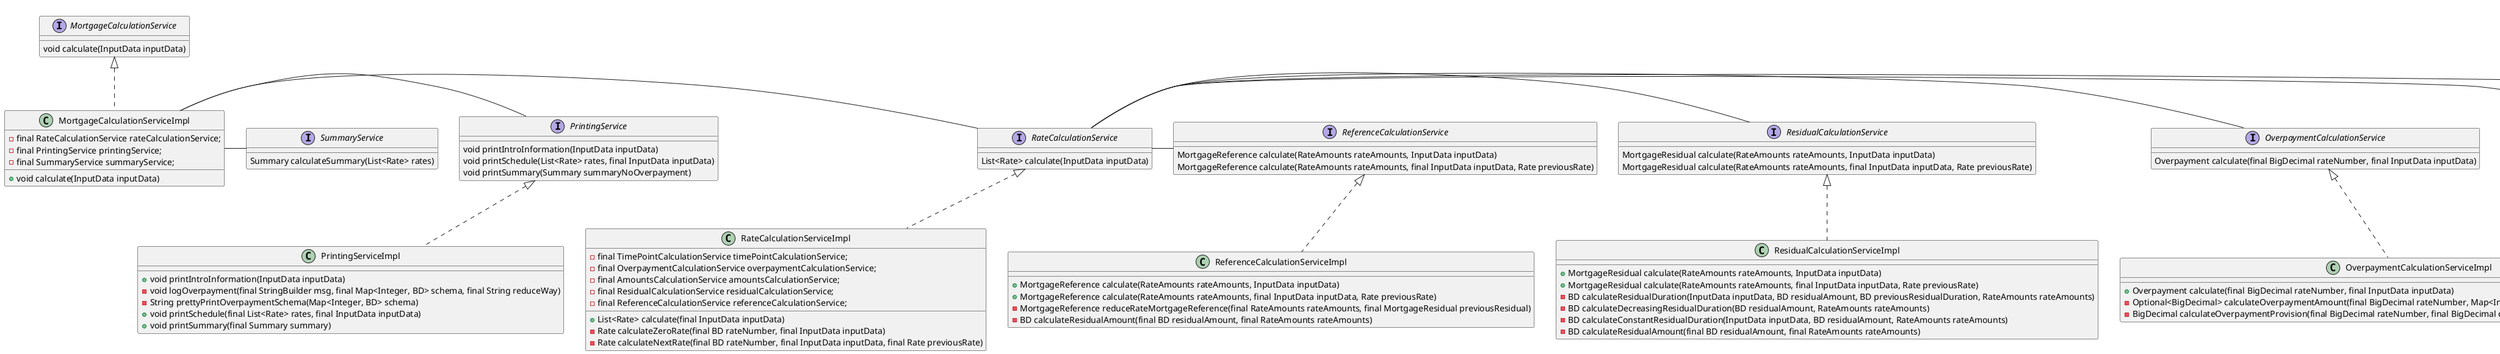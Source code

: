 @startuml
interface AmountsCalculationService{
RateAmounts calculate(final InputData inputData, final Overpayment overpayment)
RateAmounts calculate(final InputData inputData, final Overpayment overpayment, final Rate previousRate);
{static} BD calculateInterestAmount(final BD residualAmount, final BD interestPercentValue)
{static} BD calculateQ(final BD interestPercent)
{static} BD compareCapitalWithResidual(final BD capitalAmount, final BD residualAmount)
}
class AmountsCalculationServiceImpl implements AmountsCalculationService {
+ RateAmounts calculate(final InputData inputData, final Overpayment overpayment)
+ RateAmounts calculate(final InputData inputData, final Overpayment overpayment, final Rate previousRate)
- BD calculateConstantRateAmount(final BD q, final BD interestAmount, final BD residualAmount, final BD referenceAmount, final BD referenceDuration)
- BD compareRateWithResidual(final BD rateAmount, final BD interestAmount, final BD residualAmount)
}
AmountsCalculationService - ConstantAmountsCalculationService
AmountsCalculationService - DecreasingAmountsCalculationService



interface ConstantAmountsCalculationService {
RateAmounts calculate(InputData inputData, Overpayment overpayment)
RateAmounts calculate(InputData inputData, Overpayment overpayment, Rate previousRate)
}
class ConstantAmountsCalculationServiceImpl implements ConstantAmountsCalculationService{
+ RateAmounts calculate(final InputData inputData, final Overpayment overpayment)
+ RateAmounts calculate(final InputData inputData, final Overpayment overpayment, final Rate previousRate)
- BD calculateConstantRateAmount(final BD q, final BD interestAmount, final BD residualAmount, final BD referenceAmount, final BD referenceDuration)
- BD compareRateWithResidual(final BD rateAmount, final BD interestAmount, final BD residualAmount)
}



interface DecreasingAmountsCalculationService{
RateAmounts calculate(InputData inputData, Overpayment overpayment)
RateAmounts calculate(InputData inputData, Overpayment overpayment, Rate previousRate)
}
class DecreasingAmountsCalculationServiceImpl implements DecreasingAmountsCalculationService {
+ RateAmounts calculate(final InputData inputData, final Overpayment overpayment)
+ RateAmounts calculate(final InputData inputData, final Overpayment overpayment, final Rate previousRate)
- BD calculateDecreasingCapitalAmount(final BD residualAmount, final BD residualDuration)
}



interface Function{
BD calculate(Rate rate)
}


interface MortgageCalculationService {
void calculate(InputData inputData)
}
class MortgageCalculationServiceImpl implements MortgageCalculationService {
- final RateCalculationService rateCalculationService;
- final PrintingService printingService;
- final SummaryService summaryService;
+ void calculate(InputData inputData)
}
MortgageCalculationServiceImpl - RateCalculationService
MortgageCalculationServiceImpl - PrintingService
MortgageCalculationServiceImpl - SummaryService


interface OverpaymentCalculationService {
Overpayment calculate(final BigDecimal rateNumber, final InputData inputData)
}
class OverpaymentCalculationServiceImpl implements OverpaymentCalculationService {
+ Overpayment calculate(final BigDecimal rateNumber, final InputData inputData)
- Optional<BigDecimal> calculateOverpaymentAmount(final BigDecimal rateNumber, Map<Integer, BigDecimal> overpaymentSchema)
- BigDecimal calculateOverpaymentProvision(final BigDecimal rateNumber, final BigDecimal overpaymentAmount, final InputData inputData)
}



interface PrintingService {
void printIntroInformation(InputData inputData)
void printSchedule(List<Rate> rates, final InputData inputData)
void printSummary(Summary summaryNoOverpayment)
}
class PrintingServiceImpl implements PrintingService {
+ void printIntroInformation(InputData inputData)
- void logOverpayment(final StringBuilder msg, final Map<Integer, BD> schema, final String reduceWay)
- String prettyPrintOverpaymentSchema(Map<Integer, BD> schema)
+ void printSchedule(final List<Rate> rates, final InputData inputData)
+ void printSummary(final Summary summary)
}



interface RateCalculationService {
List<Rate> calculate(InputData inputData)
}
class RateCalculationServiceImpl implements RateCalculationService {
- final TimePointCalculationService timePointCalculationService;
    - final OverpaymentCalculationService overpaymentCalculationService;
    - final AmountsCalculationService amountsCalculationService;
    - final ResidualCalculationService residualCalculationService;
    - final ReferenceCalculationService referenceCalculationService;
    + List<Rate> calculate(final InputData inputData)
    - Rate calculateZeroRate(final BD rateNumber, final InputData inputData)
    - Rate calculateNextRate(final BD rateNumber, final InputData inputData, final Rate previousRate)
}
RateCalculationService - TimePointCalculationService
RateCalculationService - OverpaymentCalculationService
RateCalculationService - AmountsCalculationService
RateCalculationService - ResidualCalculationService
RateCalculationService - ReferenceCalculationService



interface ReferenceCalculationService {
MortgageReference calculate(RateAmounts rateAmounts, InputData inputData)
MortgageReference calculate(RateAmounts rateAmounts, final InputData inputData, Rate previousRate)
}
class ReferenceCalculationServiceImpl implements ReferenceCalculationService {
+ MortgageReference calculate(RateAmounts rateAmounts, InputData inputData)
+ MortgageReference calculate(RateAmounts rateAmounts, final InputData inputData, Rate previousRate)
- MortgageReference reduceRateMortgageReference(final RateAmounts rateAmounts, final MortgageResidual previousResidual)
- BD calculateResidualAmount(final BD residualAmount, final RateAmounts rateAmounts)
}



interface ResidualCalculationService {
MortgageResidual calculate(RateAmounts rateAmounts, InputData inputData)
MortgageResidual calculate(RateAmounts rateAmounts, final InputData inputData, Rate previousRate)
}
class ResidualCalculationServiceImpl implements ResidualCalculationService {
+ MortgageResidual calculate(RateAmounts rateAmounts, InputData inputData)
+ MortgageResidual calculate(RateAmounts rateAmounts, final InputData inputData, Rate previousRate)
- BD calculateResidualDuration(InputData inputData, BD residualAmount, BD previousResidualDuration, RateAmounts rateAmounts)
- BD calculateDecreasingResidualDuration(BD residualAmount, RateAmounts rateAmounts)
- BD calculateConstantResidualDuration(InputData inputData, BD residualAmount, RateAmounts rateAmounts)
- BD calculateResidualAmount(final BD residualAmount, final RateAmounts rateAmounts)
}


interface SummaryService {
Summary calculateSummary(List<Rate> rates)
}
class SummaryServiceFactory {
+ {static} SummaryService create()
- {static} BD totalCapital(final RateAmounts rateAmounts)
- {static} BD calculate(final List<Rate> rates, Function function)
}

interface TimePointCalculationService {
TimePoint calculate(final BD rateNumber, final InputData inputData)
TimePoint calculate(BD rateNumber, Rate previousRate)
}
class TimePointCalculationServiceImpl implements TimePointCalculationService {
+ TimePoint calculate(final BD rateNumber, final InputData inputData)
+ TimePoint calculate(BD rateNumber, Rate previousRate)
- BD calculateYear(final BD rateNumber)
- BD calculateMonth(final BD rateNumber)
}

Exception MortgageException{
}


@enduml
